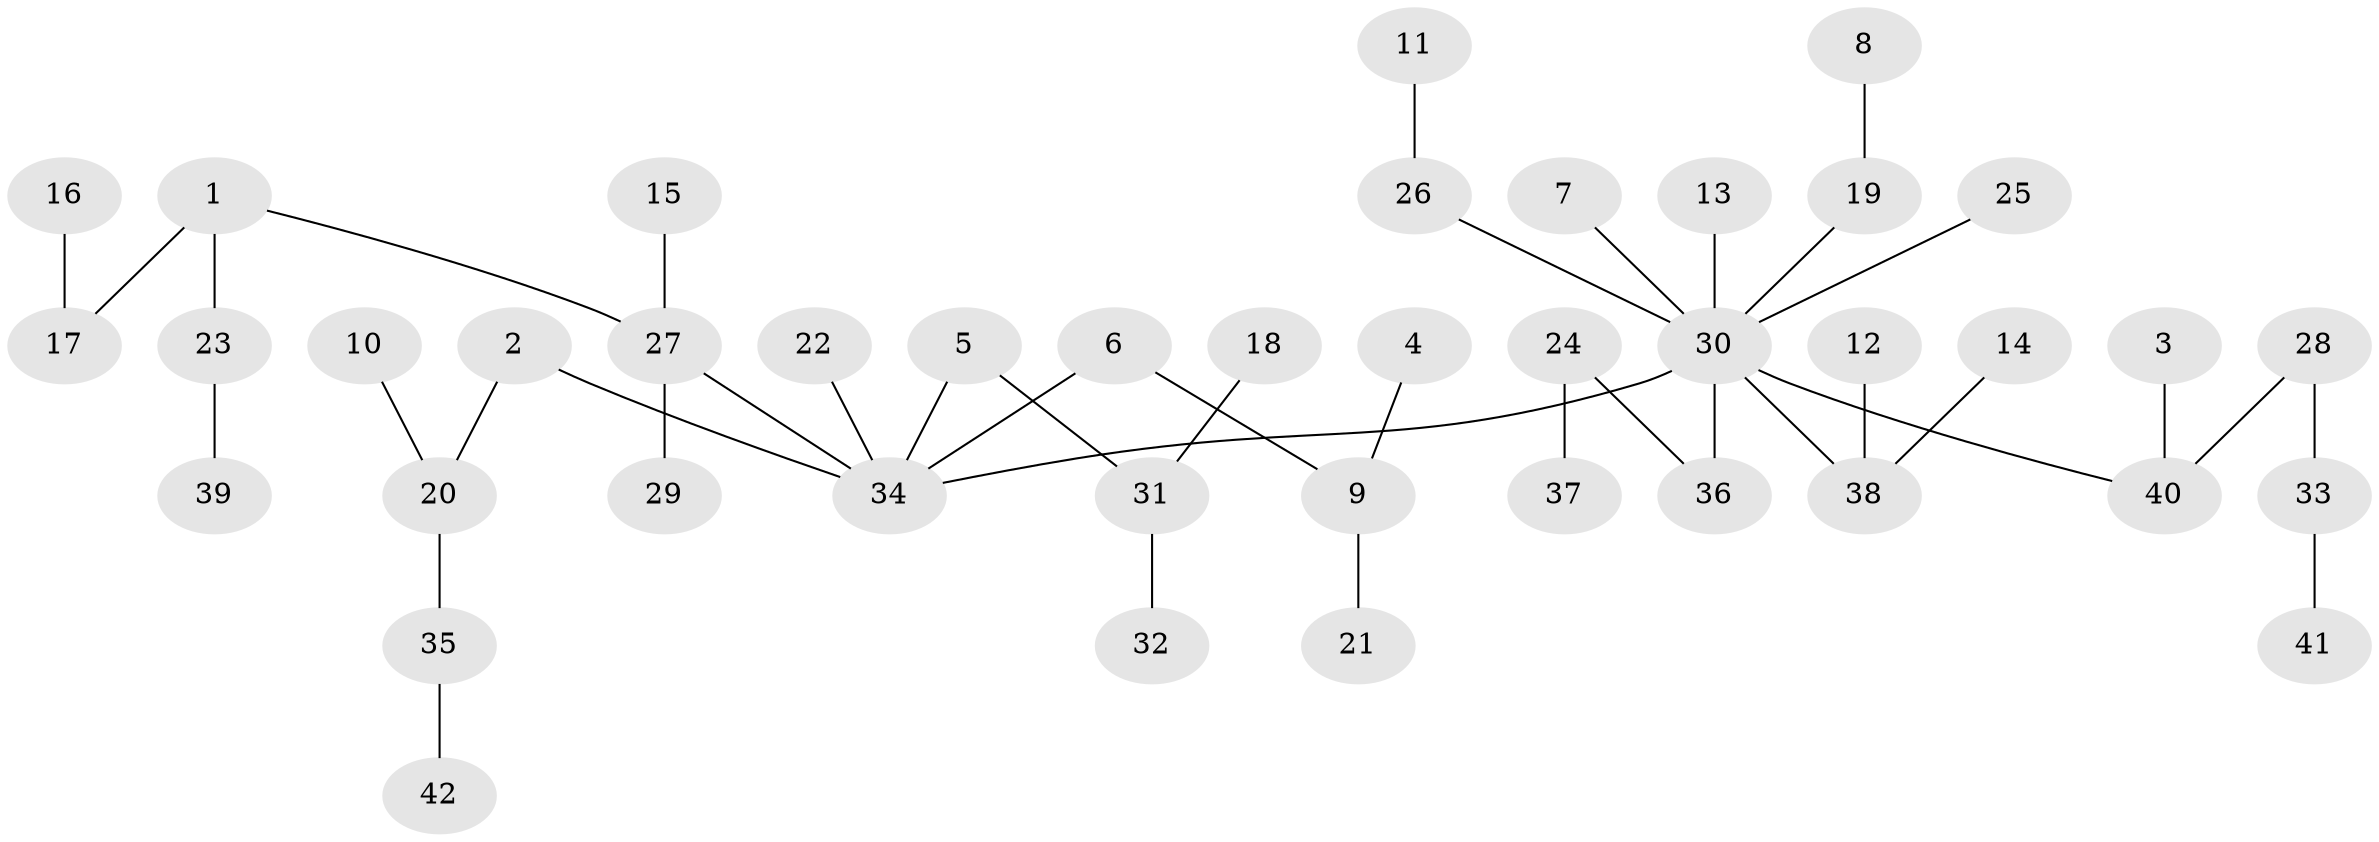 // original degree distribution, {6: 0.011904761904761904, 5: 0.03571428571428571, 7: 0.011904761904761904, 4: 0.08333333333333333, 2: 0.21428571428571427, 3: 0.11904761904761904, 1: 0.5238095238095238}
// Generated by graph-tools (version 1.1) at 2025/26/03/09/25 03:26:31]
// undirected, 42 vertices, 41 edges
graph export_dot {
graph [start="1"]
  node [color=gray90,style=filled];
  1;
  2;
  3;
  4;
  5;
  6;
  7;
  8;
  9;
  10;
  11;
  12;
  13;
  14;
  15;
  16;
  17;
  18;
  19;
  20;
  21;
  22;
  23;
  24;
  25;
  26;
  27;
  28;
  29;
  30;
  31;
  32;
  33;
  34;
  35;
  36;
  37;
  38;
  39;
  40;
  41;
  42;
  1 -- 17 [weight=1.0];
  1 -- 23 [weight=1.0];
  1 -- 27 [weight=1.0];
  2 -- 20 [weight=1.0];
  2 -- 34 [weight=1.0];
  3 -- 40 [weight=1.0];
  4 -- 9 [weight=1.0];
  5 -- 31 [weight=1.0];
  5 -- 34 [weight=1.0];
  6 -- 9 [weight=1.0];
  6 -- 34 [weight=1.0];
  7 -- 30 [weight=1.0];
  8 -- 19 [weight=1.0];
  9 -- 21 [weight=1.0];
  10 -- 20 [weight=1.0];
  11 -- 26 [weight=1.0];
  12 -- 38 [weight=1.0];
  13 -- 30 [weight=1.0];
  14 -- 38 [weight=1.0];
  15 -- 27 [weight=1.0];
  16 -- 17 [weight=1.0];
  18 -- 31 [weight=1.0];
  19 -- 30 [weight=1.0];
  20 -- 35 [weight=1.0];
  22 -- 34 [weight=1.0];
  23 -- 39 [weight=1.0];
  24 -- 36 [weight=1.0];
  24 -- 37 [weight=1.0];
  25 -- 30 [weight=1.0];
  26 -- 30 [weight=1.0];
  27 -- 29 [weight=1.0];
  27 -- 34 [weight=1.0];
  28 -- 33 [weight=1.0];
  28 -- 40 [weight=1.0];
  30 -- 34 [weight=1.0];
  30 -- 36 [weight=1.0];
  30 -- 38 [weight=1.0];
  30 -- 40 [weight=1.0];
  31 -- 32 [weight=1.0];
  33 -- 41 [weight=1.0];
  35 -- 42 [weight=1.0];
}
